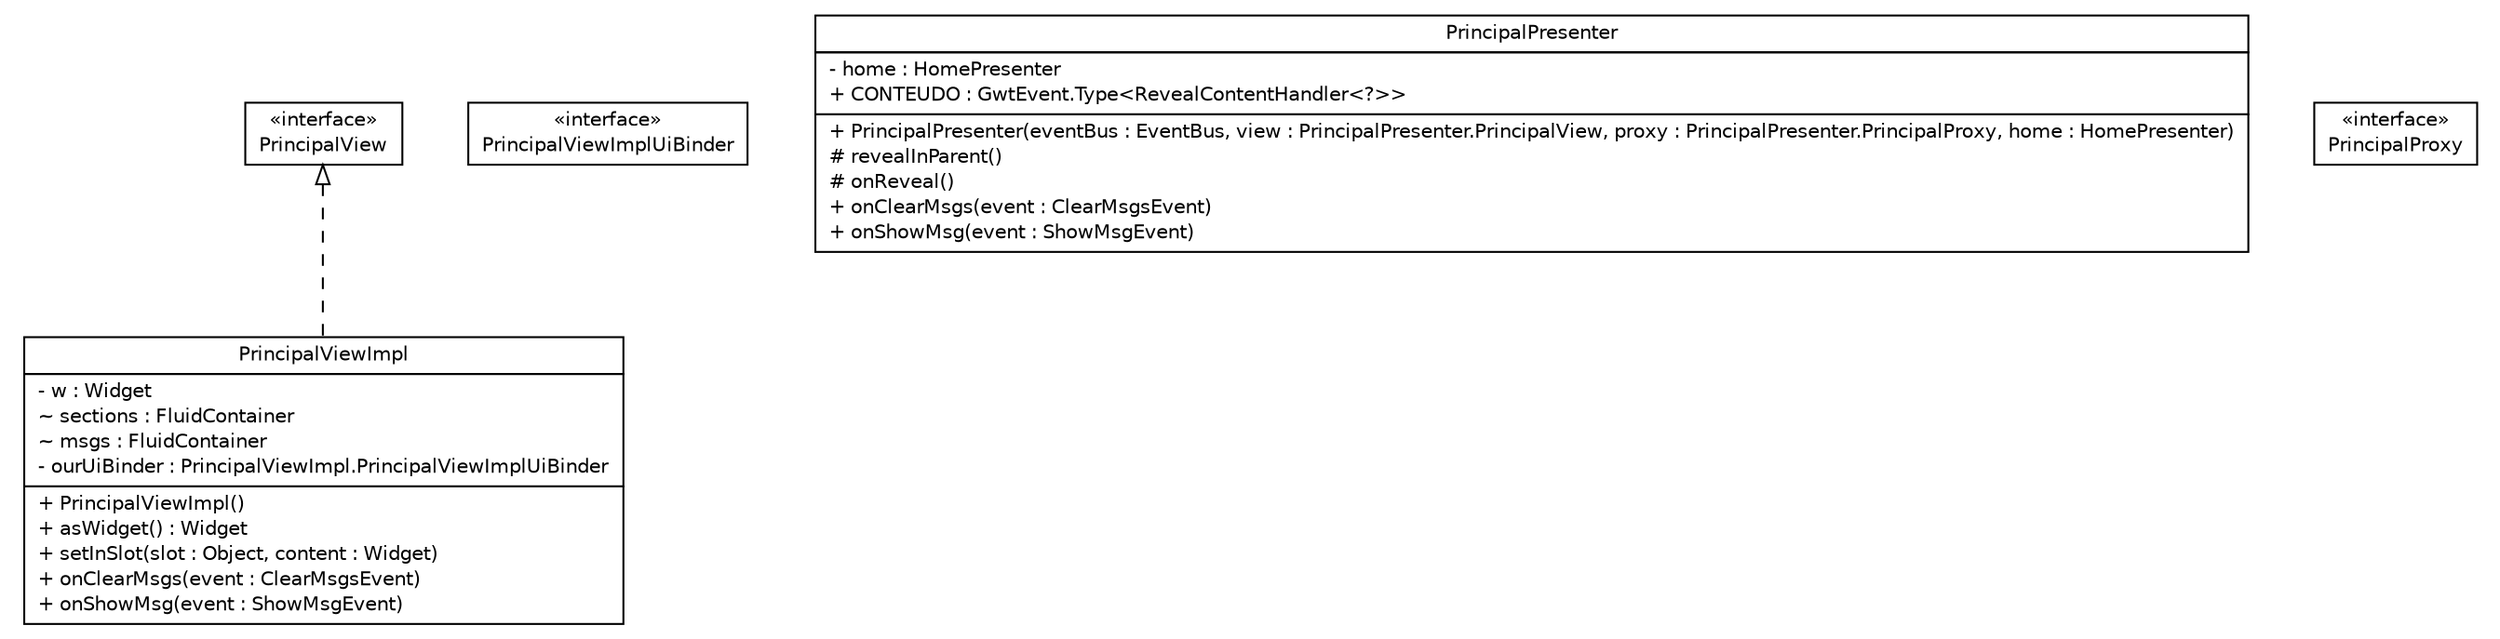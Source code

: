 #!/usr/local/bin/dot
#
# Class diagram 
# Generated by UMLGraph version 5.1 (http://www.umlgraph.org/)
#

digraph G {
	edge [fontname="Helvetica",fontsize=10,labelfontname="Helvetica",labelfontsize=10];
	node [fontname="Helvetica",fontsize=10,shape=plaintext];
	nodesep=0.25;
	ranksep=0.5;
	// br.net.meditec.client.telas.principal.PrincipalViewImpl
	c436 [label=<<table title="br.net.meditec.client.telas.principal.PrincipalViewImpl" border="0" cellborder="1" cellspacing="0" cellpadding="2" port="p" href="./PrincipalViewImpl.html">
		<tr><td><table border="0" cellspacing="0" cellpadding="1">
<tr><td align="center" balign="center"> PrincipalViewImpl </td></tr>
		</table></td></tr>
		<tr><td><table border="0" cellspacing="0" cellpadding="1">
<tr><td align="left" balign="left"> - w : Widget </td></tr>
<tr><td align="left" balign="left"> ~ sections : FluidContainer </td></tr>
<tr><td align="left" balign="left"> ~ msgs : FluidContainer </td></tr>
<tr><td align="left" balign="left"> - ourUiBinder : PrincipalViewImpl.PrincipalViewImplUiBinder </td></tr>
		</table></td></tr>
		<tr><td><table border="0" cellspacing="0" cellpadding="1">
<tr><td align="left" balign="left"> + PrincipalViewImpl() </td></tr>
<tr><td align="left" balign="left"> + asWidget() : Widget </td></tr>
<tr><td align="left" balign="left"> + setInSlot(slot : Object, content : Widget) </td></tr>
<tr><td align="left" balign="left"> + onClearMsgs(event : ClearMsgsEvent) </td></tr>
<tr><td align="left" balign="left"> + onShowMsg(event : ShowMsgEvent) </td></tr>
		</table></td></tr>
		</table>>, fontname="Helvetica", fontcolor="black", fontsize=10.0];
	// br.net.meditec.client.telas.principal.PrincipalViewImpl.PrincipalViewImplUiBinder
	c437 [label=<<table title="br.net.meditec.client.telas.principal.PrincipalViewImpl.PrincipalViewImplUiBinder" border="0" cellborder="1" cellspacing="0" cellpadding="2" port="p" href="./PrincipalViewImpl.PrincipalViewImplUiBinder.html">
		<tr><td><table border="0" cellspacing="0" cellpadding="1">
<tr><td align="center" balign="center"> &#171;interface&#187; </td></tr>
<tr><td align="center" balign="center"> PrincipalViewImplUiBinder </td></tr>
		</table></td></tr>
		</table>>, fontname="Helvetica", fontcolor="black", fontsize=10.0];
	// br.net.meditec.client.telas.principal.PrincipalPresenter
	c438 [label=<<table title="br.net.meditec.client.telas.principal.PrincipalPresenter" border="0" cellborder="1" cellspacing="0" cellpadding="2" port="p" href="./PrincipalPresenter.html">
		<tr><td><table border="0" cellspacing="0" cellpadding="1">
<tr><td align="center" balign="center"> PrincipalPresenter </td></tr>
		</table></td></tr>
		<tr><td><table border="0" cellspacing="0" cellpadding="1">
<tr><td align="left" balign="left"> - home : HomePresenter </td></tr>
<tr><td align="left" balign="left"> + CONTEUDO : GwtEvent.Type&lt;RevealContentHandler&lt;?&gt;&gt; </td></tr>
		</table></td></tr>
		<tr><td><table border="0" cellspacing="0" cellpadding="1">
<tr><td align="left" balign="left"> + PrincipalPresenter(eventBus : EventBus, view : PrincipalPresenter.PrincipalView, proxy : PrincipalPresenter.PrincipalProxy, home : HomePresenter) </td></tr>
<tr><td align="left" balign="left"> # revealInParent() </td></tr>
<tr><td align="left" balign="left"> # onReveal() </td></tr>
<tr><td align="left" balign="left"> + onClearMsgs(event : ClearMsgsEvent) </td></tr>
<tr><td align="left" balign="left"> + onShowMsg(event : ShowMsgEvent) </td></tr>
		</table></td></tr>
		</table>>, fontname="Helvetica", fontcolor="black", fontsize=10.0];
	// br.net.meditec.client.telas.principal.PrincipalPresenter.PrincipalProxy
	c439 [label=<<table title="br.net.meditec.client.telas.principal.PrincipalPresenter.PrincipalProxy" border="0" cellborder="1" cellspacing="0" cellpadding="2" port="p" href="./PrincipalPresenter.PrincipalProxy.html">
		<tr><td><table border="0" cellspacing="0" cellpadding="1">
<tr><td align="center" balign="center"> &#171;interface&#187; </td></tr>
<tr><td align="center" balign="center"> PrincipalProxy </td></tr>
		</table></td></tr>
		</table>>, fontname="Helvetica", fontcolor="black", fontsize=10.0];
	// br.net.meditec.client.telas.principal.PrincipalPresenter.PrincipalView
	c440 [label=<<table title="br.net.meditec.client.telas.principal.PrincipalPresenter.PrincipalView" border="0" cellborder="1" cellspacing="0" cellpadding="2" port="p" href="./PrincipalPresenter.PrincipalView.html">
		<tr><td><table border="0" cellspacing="0" cellpadding="1">
<tr><td align="center" balign="center"> &#171;interface&#187; </td></tr>
<tr><td align="center" balign="center"> PrincipalView </td></tr>
		</table></td></tr>
		</table>>, fontname="Helvetica", fontcolor="black", fontsize=10.0];
	//br.net.meditec.client.telas.principal.PrincipalViewImpl implements br.net.meditec.client.telas.principal.PrincipalPresenter.PrincipalView
	c440:p -> c436:p [dir=back,arrowtail=empty,style=dashed];
}

